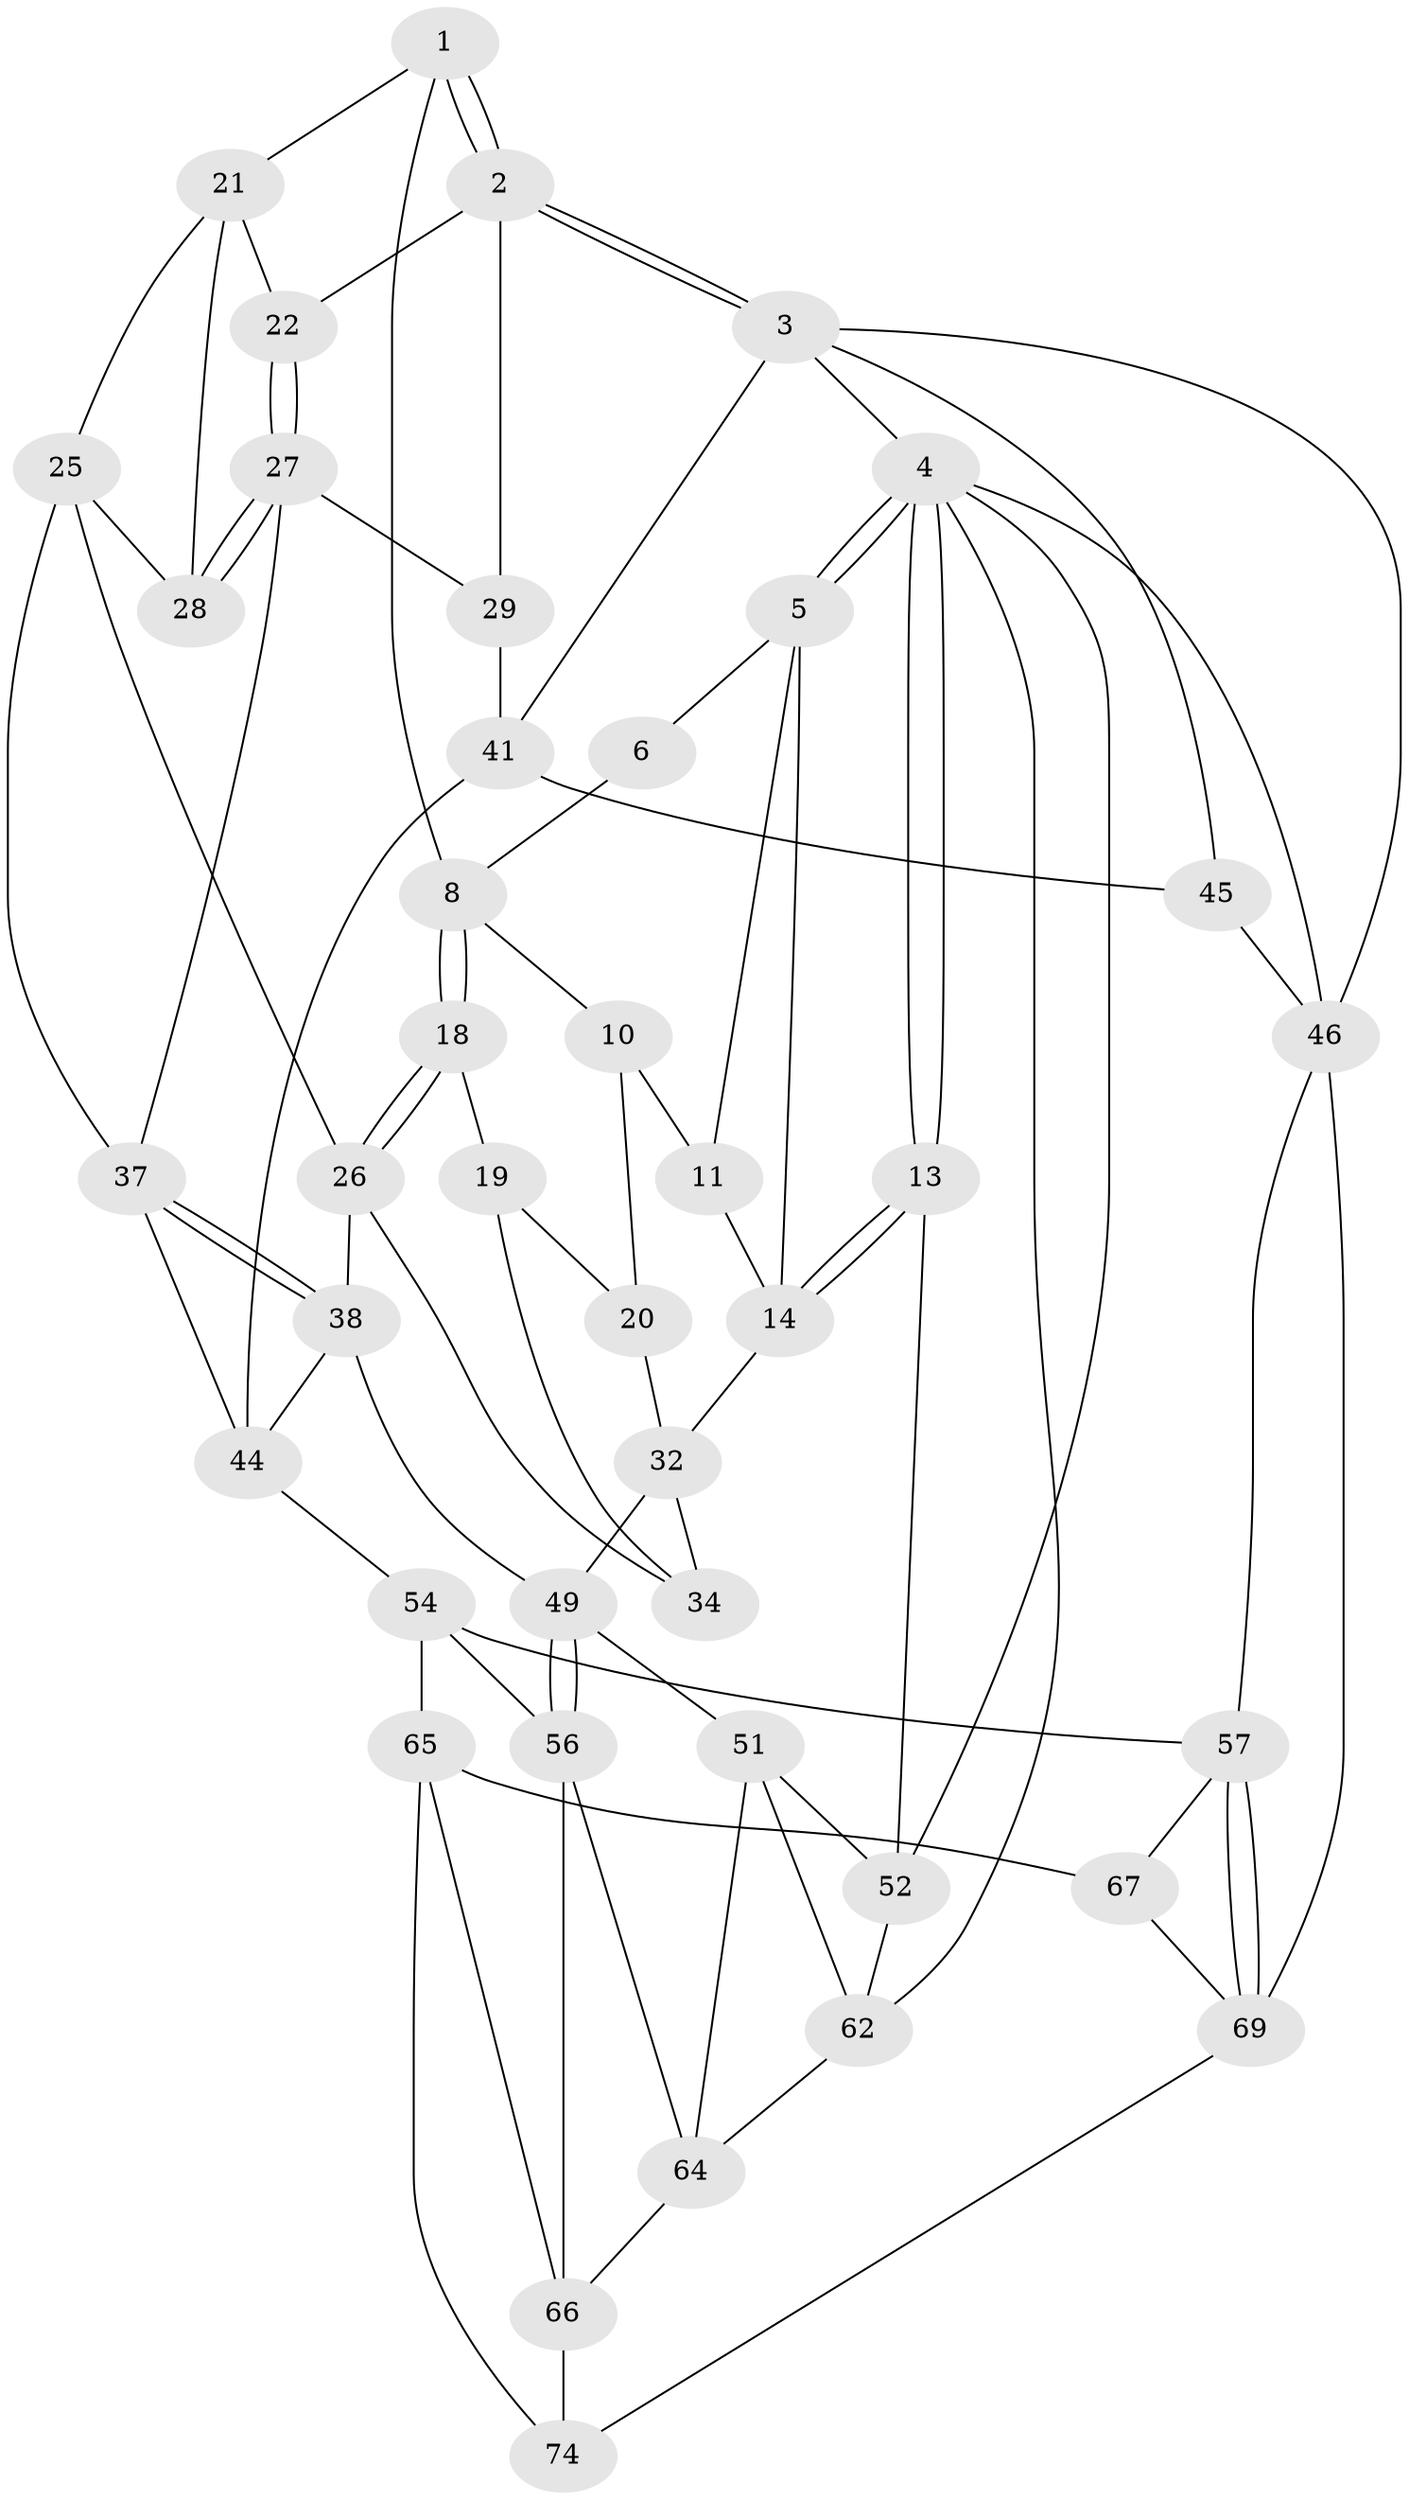 // original degree distribution, {3: 0.02702702702702703, 5: 0.4864864864864865, 6: 0.22972972972972974, 4: 0.25675675675675674}
// Generated by graph-tools (version 1.1) at 2025/11/02/27/25 16:11:53]
// undirected, 42 vertices, 90 edges
graph export_dot {
graph [start="1"]
  node [color=gray90,style=filled];
  1 [pos="+0.5658207018742392+0",super="+7"];
  2 [pos="+1+0",super="+23"];
  3 [pos="+1+0",super="+40"];
  4 [pos="+0+0",super="+59"];
  5 [pos="+0.17673650652823933+0",super="+12"];
  6 [pos="+0.3677779434469038+0"];
  8 [pos="+0.49376828261099937+0.23857600347228988",super="+9"];
  10 [pos="+0.3720087846556919+0.19444651082220424",super="+17"];
  11 [pos="+0.22426886411733413+0.17968216394780628",super="+15"];
  13 [pos="+0+0.43204365713305654"];
  14 [pos="+0+0.41904387312218516",super="+16"];
  18 [pos="+0.4907054288342856+0.2556900355005464"];
  19 [pos="+0.4763456404545734+0.2771891185571037",super="+35"];
  20 [pos="+0.3637240201286061+0.332902349324955",super="+31"];
  21 [pos="+0.6562903082466521+0.22147109907730514",super="+24"];
  22 [pos="+0.7075914567033214+0.22063027181257164"];
  25 [pos="+0.5841781312437234+0.3556900795732402",super="+36"];
  26 [pos="+0.5540635453620946+0.36022131425384146",super="+33"];
  27 [pos="+0.7467286897172761+0.37179226414867167",super="+30"];
  28 [pos="+0.6488874211256782+0.3570453215642217"];
  29 [pos="+0.8610590018661085+0.39166905214403736"];
  32 [pos="+0.2369327001078109+0.45508895245587055",super="+42"];
  34 [pos="+0.44801319148017316+0.45576994713160107"];
  37 [pos="+0.6413032038283832+0.5136143573141665",super="+39"];
  38 [pos="+0.6062192284838154+0.5447563360997263",super="+48"];
  41 [pos="+0.8896282034009843+0.41203681542390197",super="+43"];
  44 [pos="+0.8293238460739814+0.5615294268549459",super="+53"];
  45 [pos="+1+0.6695976904702736"];
  46 [pos="+1+1",super="+47"];
  49 [pos="+0.42865353868221573+0.7011364003915794",super="+50"];
  51 [pos="+0.17158882321565666+0.7210714672057631",super="+61"];
  52 [pos="+0+0.5116340576916446",super="+60"];
  54 [pos="+0.7330435312866639+0.7709948741081223",super="+55"];
  56 [pos="+0.430249870214718+0.7666675342645608",super="+63"];
  57 [pos="+0.9250303220337731+0.7875382811691873",super="+58"];
  62 [pos="+0.10695606927837169+0.8663012355305258",super="+71"];
  64 [pos="+0.24520147529270295+0.8542886968476813",super="+70"];
  65 [pos="+0.57698401402314+0.9708923792166061",super="+68"];
  66 [pos="+0.4106502224559365+0.8848529448469091",super="+72"];
  67 [pos="+0.7482150689585586+0.8755285157688755"];
  69 [pos="+0.8299765210921354+1",super="+73"];
  74 [pos="+0.6115696879194096+1"];
  1 -- 2;
  1 -- 2;
  1 -- 8;
  1 -- 21;
  2 -- 3;
  2 -- 3;
  2 -- 29;
  2 -- 22;
  3 -- 4;
  3 -- 46;
  3 -- 41;
  3 -- 45;
  4 -- 5;
  4 -- 5;
  4 -- 13;
  4 -- 13;
  4 -- 62;
  4 -- 46;
  4 -- 52;
  5 -- 6;
  5 -- 11;
  5 -- 14;
  6 -- 8;
  8 -- 18;
  8 -- 18;
  8 -- 10;
  10 -- 11 [weight=2];
  10 -- 20;
  11 -- 14;
  13 -- 14;
  13 -- 14;
  13 -- 52;
  14 -- 32;
  18 -- 19;
  18 -- 26;
  18 -- 26;
  19 -- 20 [weight=2];
  19 -- 34;
  20 -- 32;
  21 -- 22;
  21 -- 25;
  21 -- 28;
  22 -- 27;
  22 -- 27;
  25 -- 26;
  25 -- 28;
  25 -- 37;
  26 -- 34;
  26 -- 38;
  27 -- 28;
  27 -- 28;
  27 -- 29;
  27 -- 37;
  29 -- 41;
  32 -- 34;
  32 -- 49;
  37 -- 38;
  37 -- 38;
  37 -- 44;
  38 -- 49;
  38 -- 44;
  41 -- 44;
  41 -- 45;
  44 -- 54;
  45 -- 46;
  46 -- 57;
  46 -- 69;
  49 -- 56;
  49 -- 56;
  49 -- 51;
  51 -- 52;
  51 -- 64;
  51 -- 62;
  52 -- 62;
  54 -- 57;
  54 -- 56;
  54 -- 65;
  56 -- 66;
  56 -- 64;
  57 -- 69;
  57 -- 69;
  57 -- 67;
  62 -- 64;
  64 -- 66;
  65 -- 66;
  65 -- 74;
  65 -- 67;
  66 -- 74;
  67 -- 69;
  69 -- 74;
}
